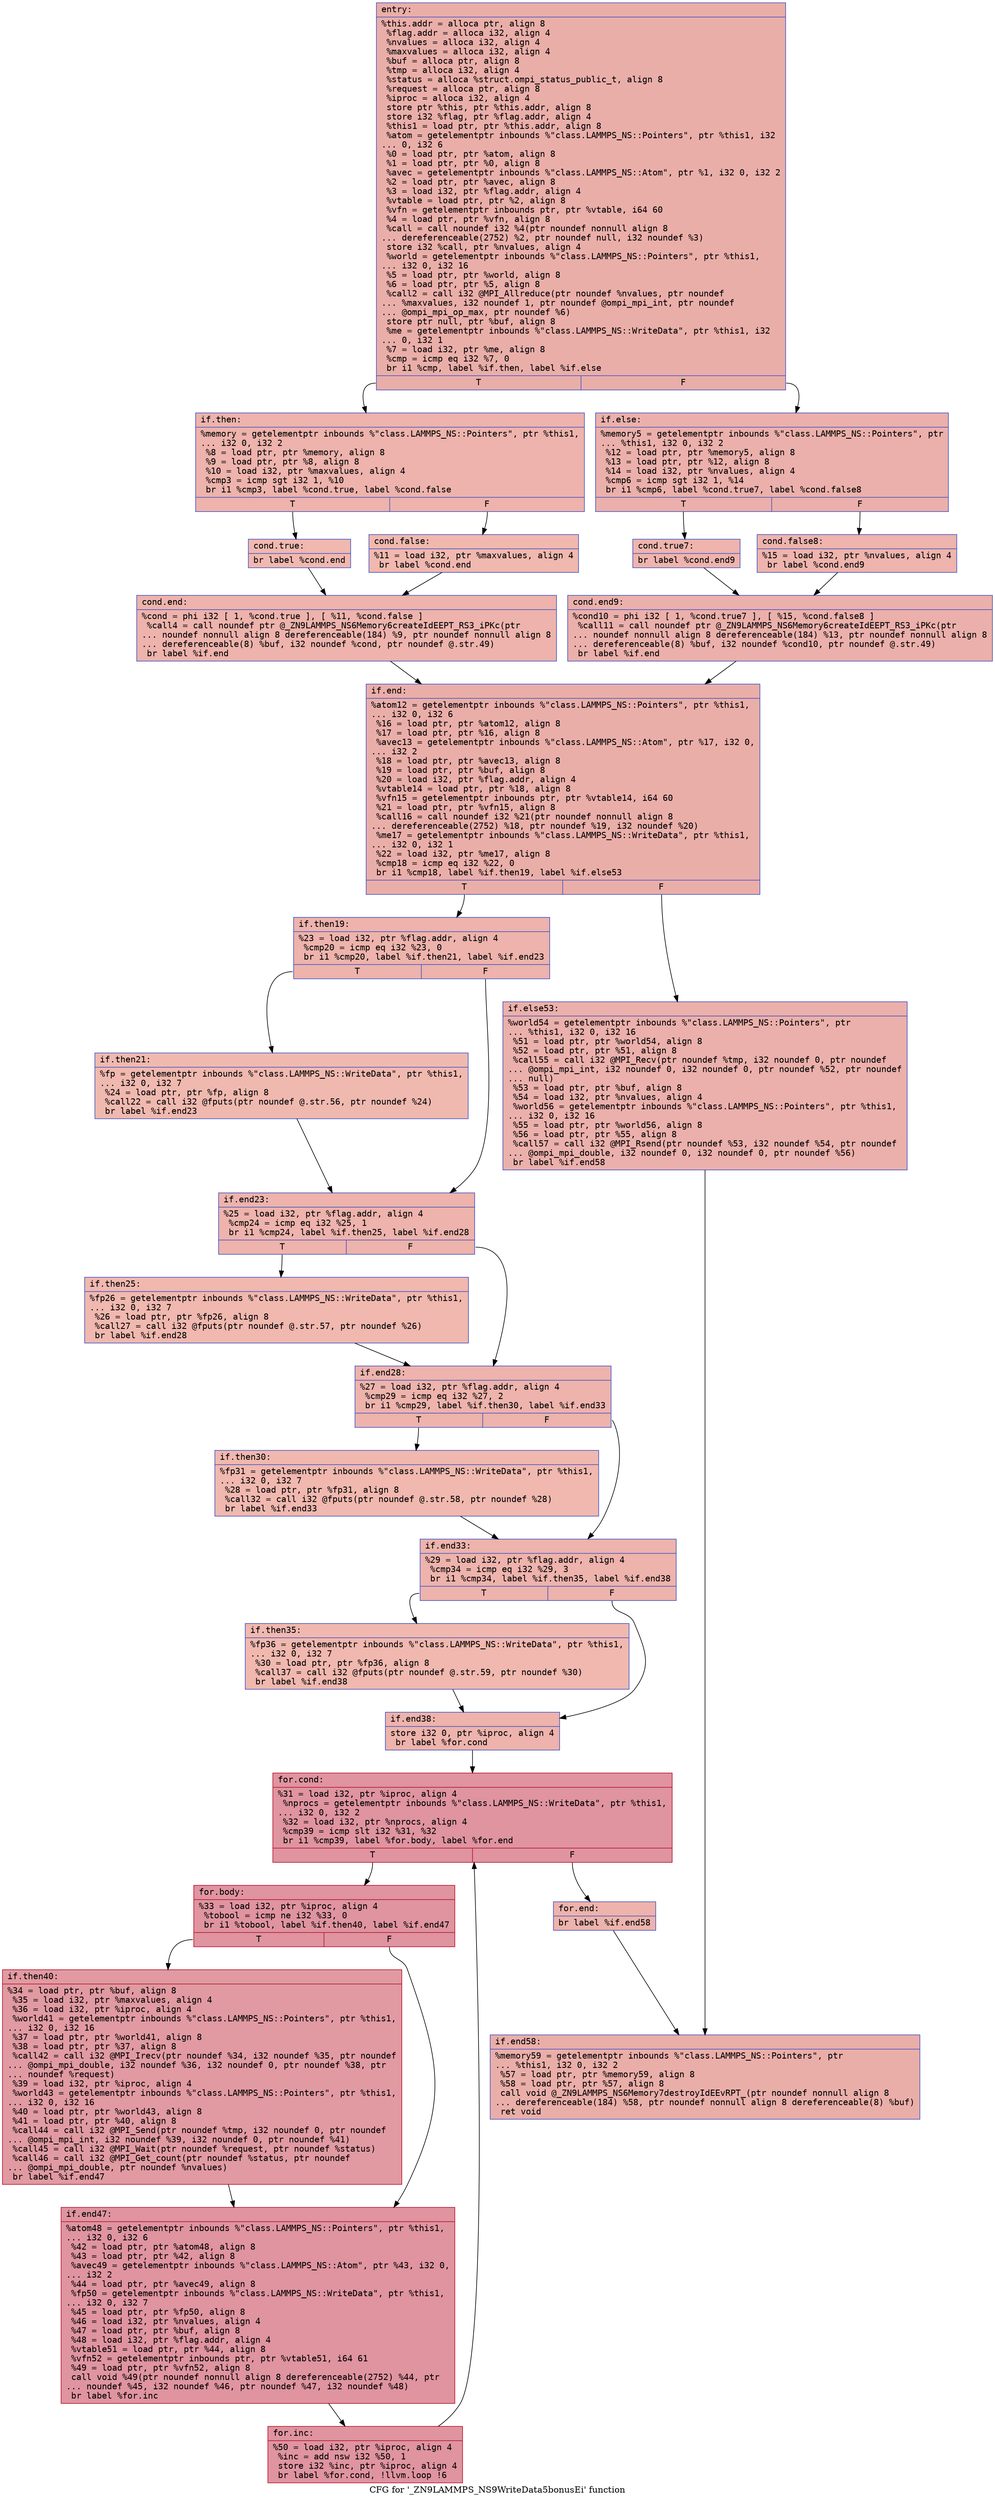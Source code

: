 digraph "CFG for '_ZN9LAMMPS_NS9WriteData5bonusEi' function" {
	label="CFG for '_ZN9LAMMPS_NS9WriteData5bonusEi' function";

	Node0x564c0375f290 [shape=record,color="#3d50c3ff", style=filled, fillcolor="#d0473d70" fontname="Courier",label="{entry:\l|  %this.addr = alloca ptr, align 8\l  %flag.addr = alloca i32, align 4\l  %nvalues = alloca i32, align 4\l  %maxvalues = alloca i32, align 4\l  %buf = alloca ptr, align 8\l  %tmp = alloca i32, align 4\l  %status = alloca %struct.ompi_status_public_t, align 8\l  %request = alloca ptr, align 8\l  %iproc = alloca i32, align 4\l  store ptr %this, ptr %this.addr, align 8\l  store i32 %flag, ptr %flag.addr, align 4\l  %this1 = load ptr, ptr %this.addr, align 8\l  %atom = getelementptr inbounds %\"class.LAMMPS_NS::Pointers\", ptr %this1, i32\l... 0, i32 6\l  %0 = load ptr, ptr %atom, align 8\l  %1 = load ptr, ptr %0, align 8\l  %avec = getelementptr inbounds %\"class.LAMMPS_NS::Atom\", ptr %1, i32 0, i32 2\l  %2 = load ptr, ptr %avec, align 8\l  %3 = load i32, ptr %flag.addr, align 4\l  %vtable = load ptr, ptr %2, align 8\l  %vfn = getelementptr inbounds ptr, ptr %vtable, i64 60\l  %4 = load ptr, ptr %vfn, align 8\l  %call = call noundef i32 %4(ptr noundef nonnull align 8\l... dereferenceable(2752) %2, ptr noundef null, i32 noundef %3)\l  store i32 %call, ptr %nvalues, align 4\l  %world = getelementptr inbounds %\"class.LAMMPS_NS::Pointers\", ptr %this1,\l... i32 0, i32 16\l  %5 = load ptr, ptr %world, align 8\l  %6 = load ptr, ptr %5, align 8\l  %call2 = call i32 @MPI_Allreduce(ptr noundef %nvalues, ptr noundef\l... %maxvalues, i32 noundef 1, ptr noundef @ompi_mpi_int, ptr noundef\l... @ompi_mpi_op_max, ptr noundef %6)\l  store ptr null, ptr %buf, align 8\l  %me = getelementptr inbounds %\"class.LAMMPS_NS::WriteData\", ptr %this1, i32\l... 0, i32 1\l  %7 = load i32, ptr %me, align 8\l  %cmp = icmp eq i32 %7, 0\l  br i1 %cmp, label %if.then, label %if.else\l|{<s0>T|<s1>F}}"];
	Node0x564c0375f290:s0 -> Node0x564c03761bd0[tooltip="entry -> if.then\nProbability 37.50%" ];
	Node0x564c0375f290:s1 -> Node0x564c03761c40[tooltip="entry -> if.else\nProbability 62.50%" ];
	Node0x564c03761bd0 [shape=record,color="#3d50c3ff", style=filled, fillcolor="#d6524470" fontname="Courier",label="{if.then:\l|  %memory = getelementptr inbounds %\"class.LAMMPS_NS::Pointers\", ptr %this1,\l... i32 0, i32 2\l  %8 = load ptr, ptr %memory, align 8\l  %9 = load ptr, ptr %8, align 8\l  %10 = load i32, ptr %maxvalues, align 4\l  %cmp3 = icmp sgt i32 1, %10\l  br i1 %cmp3, label %cond.true, label %cond.false\l|{<s0>T|<s1>F}}"];
	Node0x564c03761bd0:s0 -> Node0x564c037621f0[tooltip="if.then -> cond.true\nProbability 50.00%" ];
	Node0x564c03761bd0:s1 -> Node0x564c03762240[tooltip="if.then -> cond.false\nProbability 50.00%" ];
	Node0x564c037621f0 [shape=record,color="#3d50c3ff", style=filled, fillcolor="#dc5d4a70" fontname="Courier",label="{cond.true:\l|  br label %cond.end\l}"];
	Node0x564c037621f0 -> Node0x564c03762370[tooltip="cond.true -> cond.end\nProbability 100.00%" ];
	Node0x564c03762240 [shape=record,color="#3d50c3ff", style=filled, fillcolor="#dc5d4a70" fontname="Courier",label="{cond.false:\l|  %11 = load i32, ptr %maxvalues, align 4\l  br label %cond.end\l}"];
	Node0x564c03762240 -> Node0x564c03762370[tooltip="cond.false -> cond.end\nProbability 100.00%" ];
	Node0x564c03762370 [shape=record,color="#3d50c3ff", style=filled, fillcolor="#d6524470" fontname="Courier",label="{cond.end:\l|  %cond = phi i32 [ 1, %cond.true ], [ %11, %cond.false ]\l  %call4 = call noundef ptr @_ZN9LAMMPS_NS6Memory6createIdEEPT_RS3_iPKc(ptr\l... noundef nonnull align 8 dereferenceable(184) %9, ptr noundef nonnull align 8\l... dereferenceable(8) %buf, i32 noundef %cond, ptr noundef @.str.49)\l  br label %if.end\l}"];
	Node0x564c03762370 -> Node0x564c03762830[tooltip="cond.end -> if.end\nProbability 100.00%" ];
	Node0x564c03761c40 [shape=record,color="#3d50c3ff", style=filled, fillcolor="#d24b4070" fontname="Courier",label="{if.else:\l|  %memory5 = getelementptr inbounds %\"class.LAMMPS_NS::Pointers\", ptr\l... %this1, i32 0, i32 2\l  %12 = load ptr, ptr %memory5, align 8\l  %13 = load ptr, ptr %12, align 8\l  %14 = load i32, ptr %nvalues, align 4\l  %cmp6 = icmp sgt i32 1, %14\l  br i1 %cmp6, label %cond.true7, label %cond.false8\l|{<s0>T|<s1>F}}"];
	Node0x564c03761c40:s0 -> Node0x564c03762c60[tooltip="if.else -> cond.true7\nProbability 50.00%" ];
	Node0x564c03761c40:s1 -> Node0x564c03762cb0[tooltip="if.else -> cond.false8\nProbability 50.00%" ];
	Node0x564c03762c60 [shape=record,color="#3d50c3ff", style=filled, fillcolor="#d8564670" fontname="Courier",label="{cond.true7:\l|  br label %cond.end9\l}"];
	Node0x564c03762c60 -> Node0x564c03762e40[tooltip="cond.true7 -> cond.end9\nProbability 100.00%" ];
	Node0x564c03762cb0 [shape=record,color="#3d50c3ff", style=filled, fillcolor="#d8564670" fontname="Courier",label="{cond.false8:\l|  %15 = load i32, ptr %nvalues, align 4\l  br label %cond.end9\l}"];
	Node0x564c03762cb0 -> Node0x564c03762e40[tooltip="cond.false8 -> cond.end9\nProbability 100.00%" ];
	Node0x564c03762e40 [shape=record,color="#3d50c3ff", style=filled, fillcolor="#d24b4070" fontname="Courier",label="{cond.end9:\l|  %cond10 = phi i32 [ 1, %cond.true7 ], [ %15, %cond.false8 ]\l  %call11 = call noundef ptr @_ZN9LAMMPS_NS6Memory6createIdEEPT_RS3_iPKc(ptr\l... noundef nonnull align 8 dereferenceable(184) %13, ptr noundef nonnull align 8\l... dereferenceable(8) %buf, i32 noundef %cond10, ptr noundef @.str.49)\l  br label %if.end\l}"];
	Node0x564c03762e40 -> Node0x564c03762830[tooltip="cond.end9 -> if.end\nProbability 100.00%" ];
	Node0x564c03762830 [shape=record,color="#3d50c3ff", style=filled, fillcolor="#d0473d70" fontname="Courier",label="{if.end:\l|  %atom12 = getelementptr inbounds %\"class.LAMMPS_NS::Pointers\", ptr %this1,\l... i32 0, i32 6\l  %16 = load ptr, ptr %atom12, align 8\l  %17 = load ptr, ptr %16, align 8\l  %avec13 = getelementptr inbounds %\"class.LAMMPS_NS::Atom\", ptr %17, i32 0,\l... i32 2\l  %18 = load ptr, ptr %avec13, align 8\l  %19 = load ptr, ptr %buf, align 8\l  %20 = load i32, ptr %flag.addr, align 4\l  %vtable14 = load ptr, ptr %18, align 8\l  %vfn15 = getelementptr inbounds ptr, ptr %vtable14, i64 60\l  %21 = load ptr, ptr %vfn15, align 8\l  %call16 = call noundef i32 %21(ptr noundef nonnull align 8\l... dereferenceable(2752) %18, ptr noundef %19, i32 noundef %20)\l  %me17 = getelementptr inbounds %\"class.LAMMPS_NS::WriteData\", ptr %this1,\l... i32 0, i32 1\l  %22 = load i32, ptr %me17, align 8\l  %cmp18 = icmp eq i32 %22, 0\l  br i1 %cmp18, label %if.then19, label %if.else53\l|{<s0>T|<s1>F}}"];
	Node0x564c03762830:s0 -> Node0x564c03763b40[tooltip="if.end -> if.then19\nProbability 37.50%" ];
	Node0x564c03762830:s1 -> Node0x564c03763b90[tooltip="if.end -> if.else53\nProbability 62.50%" ];
	Node0x564c03763b40 [shape=record,color="#3d50c3ff", style=filled, fillcolor="#d6524470" fontname="Courier",label="{if.then19:\l|  %23 = load i32, ptr %flag.addr, align 4\l  %cmp20 = icmp eq i32 %23, 0\l  br i1 %cmp20, label %if.then21, label %if.end23\l|{<s0>T|<s1>F}}"];
	Node0x564c03763b40:s0 -> Node0x564c03761e40[tooltip="if.then19 -> if.then21\nProbability 37.50%" ];
	Node0x564c03763b40:s1 -> Node0x564c03761ec0[tooltip="if.then19 -> if.end23\nProbability 62.50%" ];
	Node0x564c03761e40 [shape=record,color="#3d50c3ff", style=filled, fillcolor="#de614d70" fontname="Courier",label="{if.then21:\l|  %fp = getelementptr inbounds %\"class.LAMMPS_NS::WriteData\", ptr %this1,\l... i32 0, i32 7\l  %24 = load ptr, ptr %fp, align 8\l  %call22 = call i32 @fputs(ptr noundef @.str.56, ptr noundef %24)\l  br label %if.end23\l}"];
	Node0x564c03761e40 -> Node0x564c03761ec0[tooltip="if.then21 -> if.end23\nProbability 100.00%" ];
	Node0x564c03761ec0 [shape=record,color="#3d50c3ff", style=filled, fillcolor="#d6524470" fontname="Courier",label="{if.end23:\l|  %25 = load i32, ptr %flag.addr, align 4\l  %cmp24 = icmp eq i32 %25, 1\l  br i1 %cmp24, label %if.then25, label %if.end28\l|{<s0>T|<s1>F}}"];
	Node0x564c03761ec0:s0 -> Node0x564c037647c0[tooltip="if.end23 -> if.then25\nProbability 50.00%" ];
	Node0x564c03761ec0:s1 -> Node0x564c03764810[tooltip="if.end23 -> if.end28\nProbability 50.00%" ];
	Node0x564c037647c0 [shape=record,color="#3d50c3ff", style=filled, fillcolor="#dc5d4a70" fontname="Courier",label="{if.then25:\l|  %fp26 = getelementptr inbounds %\"class.LAMMPS_NS::WriteData\", ptr %this1,\l... i32 0, i32 7\l  %26 = load ptr, ptr %fp26, align 8\l  %call27 = call i32 @fputs(ptr noundef @.str.57, ptr noundef %26)\l  br label %if.end28\l}"];
	Node0x564c037647c0 -> Node0x564c03764810[tooltip="if.then25 -> if.end28\nProbability 100.00%" ];
	Node0x564c03764810 [shape=record,color="#3d50c3ff", style=filled, fillcolor="#d6524470" fontname="Courier",label="{if.end28:\l|  %27 = load i32, ptr %flag.addr, align 4\l  %cmp29 = icmp eq i32 %27, 2\l  br i1 %cmp29, label %if.then30, label %if.end33\l|{<s0>T|<s1>F}}"];
	Node0x564c03764810:s0 -> Node0x564c03764d70[tooltip="if.end28 -> if.then30\nProbability 50.00%" ];
	Node0x564c03764810:s1 -> Node0x564c03764df0[tooltip="if.end28 -> if.end33\nProbability 50.00%" ];
	Node0x564c03764d70 [shape=record,color="#3d50c3ff", style=filled, fillcolor="#dc5d4a70" fontname="Courier",label="{if.then30:\l|  %fp31 = getelementptr inbounds %\"class.LAMMPS_NS::WriteData\", ptr %this1,\l... i32 0, i32 7\l  %28 = load ptr, ptr %fp31, align 8\l  %call32 = call i32 @fputs(ptr noundef @.str.58, ptr noundef %28)\l  br label %if.end33\l}"];
	Node0x564c03764d70 -> Node0x564c03764df0[tooltip="if.then30 -> if.end33\nProbability 100.00%" ];
	Node0x564c03764df0 [shape=record,color="#3d50c3ff", style=filled, fillcolor="#d6524470" fontname="Courier",label="{if.end33:\l|  %29 = load i32, ptr %flag.addr, align 4\l  %cmp34 = icmp eq i32 %29, 3\l  br i1 %cmp34, label %if.then35, label %if.end38\l|{<s0>T|<s1>F}}"];
	Node0x564c03764df0:s0 -> Node0x564c03765350[tooltip="if.end33 -> if.then35\nProbability 50.00%" ];
	Node0x564c03764df0:s1 -> Node0x564c037653d0[tooltip="if.end33 -> if.end38\nProbability 50.00%" ];
	Node0x564c03765350 [shape=record,color="#3d50c3ff", style=filled, fillcolor="#dc5d4a70" fontname="Courier",label="{if.then35:\l|  %fp36 = getelementptr inbounds %\"class.LAMMPS_NS::WriteData\", ptr %this1,\l... i32 0, i32 7\l  %30 = load ptr, ptr %fp36, align 8\l  %call37 = call i32 @fputs(ptr noundef @.str.59, ptr noundef %30)\l  br label %if.end38\l}"];
	Node0x564c03765350 -> Node0x564c037653d0[tooltip="if.then35 -> if.end38\nProbability 100.00%" ];
	Node0x564c037653d0 [shape=record,color="#3d50c3ff", style=filled, fillcolor="#d6524470" fontname="Courier",label="{if.end38:\l|  store i32 0, ptr %iproc, align 4\l  br label %for.cond\l}"];
	Node0x564c037653d0 -> Node0x564c037658c0[tooltip="if.end38 -> for.cond\nProbability 100.00%" ];
	Node0x564c037658c0 [shape=record,color="#b70d28ff", style=filled, fillcolor="#b70d2870" fontname="Courier",label="{for.cond:\l|  %31 = load i32, ptr %iproc, align 4\l  %nprocs = getelementptr inbounds %\"class.LAMMPS_NS::WriteData\", ptr %this1,\l... i32 0, i32 2\l  %32 = load i32, ptr %nprocs, align 4\l  %cmp39 = icmp slt i32 %31, %32\l  br i1 %cmp39, label %for.body, label %for.end\l|{<s0>T|<s1>F}}"];
	Node0x564c037658c0:s0 -> Node0x564c03765c20[tooltip="for.cond -> for.body\nProbability 96.88%" ];
	Node0x564c037658c0:s1 -> Node0x564c03765ca0[tooltip="for.cond -> for.end\nProbability 3.12%" ];
	Node0x564c03765c20 [shape=record,color="#b70d28ff", style=filled, fillcolor="#b70d2870" fontname="Courier",label="{for.body:\l|  %33 = load i32, ptr %iproc, align 4\l  %tobool = icmp ne i32 %33, 0\l  br i1 %tobool, label %if.then40, label %if.end47\l|{<s0>T|<s1>F}}"];
	Node0x564c03765c20:s0 -> Node0x564c03765ef0[tooltip="for.body -> if.then40\nProbability 62.50%" ];
	Node0x564c03765c20:s1 -> Node0x564c03765f70[tooltip="for.body -> if.end47\nProbability 37.50%" ];
	Node0x564c03765ef0 [shape=record,color="#b70d28ff", style=filled, fillcolor="#bb1b2c70" fontname="Courier",label="{if.then40:\l|  %34 = load ptr, ptr %buf, align 8\l  %35 = load i32, ptr %maxvalues, align 4\l  %36 = load i32, ptr %iproc, align 4\l  %world41 = getelementptr inbounds %\"class.LAMMPS_NS::Pointers\", ptr %this1,\l... i32 0, i32 16\l  %37 = load ptr, ptr %world41, align 8\l  %38 = load ptr, ptr %37, align 8\l  %call42 = call i32 @MPI_Irecv(ptr noundef %34, i32 noundef %35, ptr noundef\l... @ompi_mpi_double, i32 noundef %36, i32 noundef 0, ptr noundef %38, ptr\l... noundef %request)\l  %39 = load i32, ptr %iproc, align 4\l  %world43 = getelementptr inbounds %\"class.LAMMPS_NS::Pointers\", ptr %this1,\l... i32 0, i32 16\l  %40 = load ptr, ptr %world43, align 8\l  %41 = load ptr, ptr %40, align 8\l  %call44 = call i32 @MPI_Send(ptr noundef %tmp, i32 noundef 0, ptr noundef\l... @ompi_mpi_int, i32 noundef %39, i32 noundef 0, ptr noundef %41)\l  %call45 = call i32 @MPI_Wait(ptr noundef %request, ptr noundef %status)\l  %call46 = call i32 @MPI_Get_count(ptr noundef %status, ptr noundef\l... @ompi_mpi_double, ptr noundef %nvalues)\l  br label %if.end47\l}"];
	Node0x564c03765ef0 -> Node0x564c03765f70[tooltip="if.then40 -> if.end47\nProbability 100.00%" ];
	Node0x564c03765f70 [shape=record,color="#b70d28ff", style=filled, fillcolor="#b70d2870" fontname="Courier",label="{if.end47:\l|  %atom48 = getelementptr inbounds %\"class.LAMMPS_NS::Pointers\", ptr %this1,\l... i32 0, i32 6\l  %42 = load ptr, ptr %atom48, align 8\l  %43 = load ptr, ptr %42, align 8\l  %avec49 = getelementptr inbounds %\"class.LAMMPS_NS::Atom\", ptr %43, i32 0,\l... i32 2\l  %44 = load ptr, ptr %avec49, align 8\l  %fp50 = getelementptr inbounds %\"class.LAMMPS_NS::WriteData\", ptr %this1,\l... i32 0, i32 7\l  %45 = load ptr, ptr %fp50, align 8\l  %46 = load i32, ptr %nvalues, align 4\l  %47 = load ptr, ptr %buf, align 8\l  %48 = load i32, ptr %flag.addr, align 4\l  %vtable51 = load ptr, ptr %44, align 8\l  %vfn52 = getelementptr inbounds ptr, ptr %vtable51, i64 61\l  %49 = load ptr, ptr %vfn52, align 8\l  call void %49(ptr noundef nonnull align 8 dereferenceable(2752) %44, ptr\l... noundef %45, i32 noundef %46, ptr noundef %47, i32 noundef %48)\l  br label %for.inc\l}"];
	Node0x564c03765f70 -> Node0x564c03767ff0[tooltip="if.end47 -> for.inc\nProbability 100.00%" ];
	Node0x564c03767ff0 [shape=record,color="#b70d28ff", style=filled, fillcolor="#b70d2870" fontname="Courier",label="{for.inc:\l|  %50 = load i32, ptr %iproc, align 4\l  %inc = add nsw i32 %50, 1\l  store i32 %inc, ptr %iproc, align 4\l  br label %for.cond, !llvm.loop !6\l}"];
	Node0x564c03767ff0 -> Node0x564c037658c0[tooltip="for.inc -> for.cond\nProbability 100.00%" ];
	Node0x564c03765ca0 [shape=record,color="#3d50c3ff", style=filled, fillcolor="#d6524470" fontname="Courier",label="{for.end:\l|  br label %if.end58\l}"];
	Node0x564c03765ca0 -> Node0x564c03768310[tooltip="for.end -> if.end58\nProbability 100.00%" ];
	Node0x564c03763b90 [shape=record,color="#3d50c3ff", style=filled, fillcolor="#d24b4070" fontname="Courier",label="{if.else53:\l|  %world54 = getelementptr inbounds %\"class.LAMMPS_NS::Pointers\", ptr\l... %this1, i32 0, i32 16\l  %51 = load ptr, ptr %world54, align 8\l  %52 = load ptr, ptr %51, align 8\l  %call55 = call i32 @MPI_Recv(ptr noundef %tmp, i32 noundef 0, ptr noundef\l... @ompi_mpi_int, i32 noundef 0, i32 noundef 0, ptr noundef %52, ptr noundef\l... null)\l  %53 = load ptr, ptr %buf, align 8\l  %54 = load i32, ptr %nvalues, align 4\l  %world56 = getelementptr inbounds %\"class.LAMMPS_NS::Pointers\", ptr %this1,\l... i32 0, i32 16\l  %55 = load ptr, ptr %world56, align 8\l  %56 = load ptr, ptr %55, align 8\l  %call57 = call i32 @MPI_Rsend(ptr noundef %53, i32 noundef %54, ptr noundef\l... @ompi_mpi_double, i32 noundef 0, i32 noundef 0, ptr noundef %56)\l  br label %if.end58\l}"];
	Node0x564c03763b90 -> Node0x564c03768310[tooltip="if.else53 -> if.end58\nProbability 100.00%" ];
	Node0x564c03768310 [shape=record,color="#3d50c3ff", style=filled, fillcolor="#d0473d70" fontname="Courier",label="{if.end58:\l|  %memory59 = getelementptr inbounds %\"class.LAMMPS_NS::Pointers\", ptr\l... %this1, i32 0, i32 2\l  %57 = load ptr, ptr %memory59, align 8\l  %58 = load ptr, ptr %57, align 8\l  call void @_ZN9LAMMPS_NS6Memory7destroyIdEEvRPT_(ptr noundef nonnull align 8\l... dereferenceable(184) %58, ptr noundef nonnull align 8 dereferenceable(8) %buf)\l  ret void\l}"];
}

